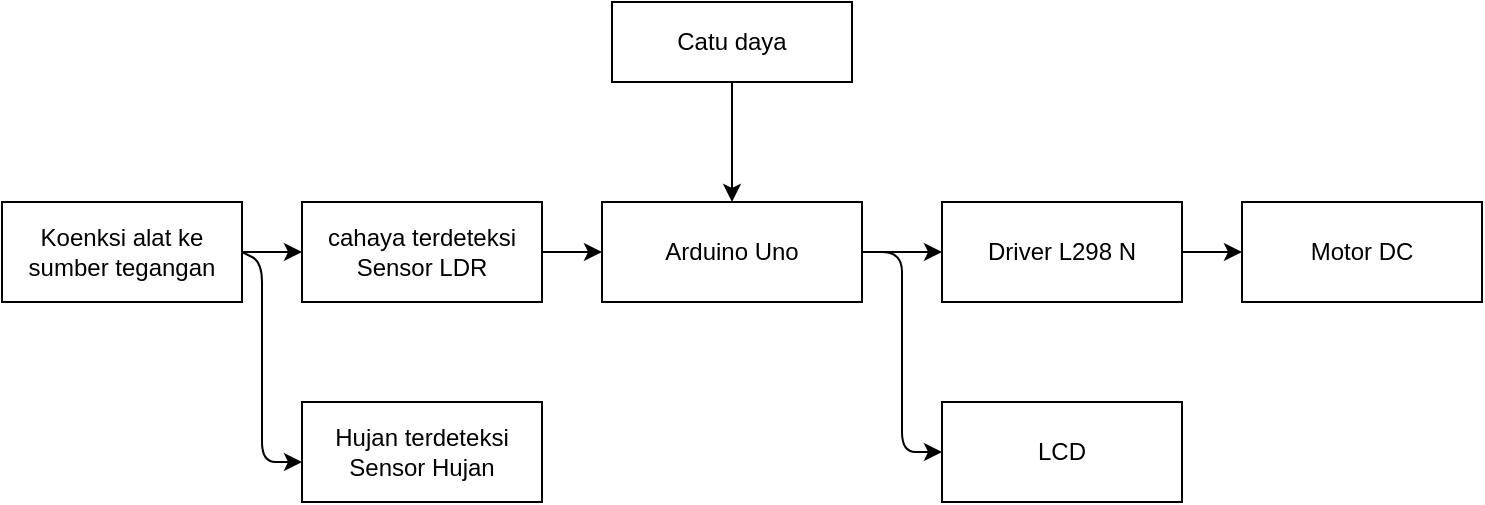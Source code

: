<mxfile version="14.6.13" type="github">
  <diagram id="PuOBSgyeB_reGD1bi1CX" name="Page-1">
    <mxGraphModel dx="202" dy="114" grid="1" gridSize="10" guides="1" tooltips="1" connect="1" arrows="1" fold="1" page="1" pageScale="1" pageWidth="827" pageHeight="1169" math="0" shadow="0">
      <root>
        <mxCell id="0" />
        <mxCell id="1" parent="0" />
        <mxCell id="FCGXPuL1XxX262zVFA1C-1" style="edgeStyle=orthogonalEdgeStyle;rounded=0;orthogonalLoop=1;jettySize=auto;html=1;entryX=0.5;entryY=0;entryDx=0;entryDy=0;" edge="1" parent="1" source="FCGXPuL1XxX262zVFA1C-2" target="FCGXPuL1XxX262zVFA1C-6">
          <mxGeometry relative="1" as="geometry" />
        </mxCell>
        <mxCell id="FCGXPuL1XxX262zVFA1C-2" value="Catu daya" style="rounded=0;whiteSpace=wrap;html=1;" vertex="1" parent="1">
          <mxGeometry x="325" y="150" width="120" height="40" as="geometry" />
        </mxCell>
        <mxCell id="FCGXPuL1XxX262zVFA1C-3" style="edgeStyle=orthogonalEdgeStyle;rounded=0;orthogonalLoop=1;jettySize=auto;html=1;entryX=0;entryY=0.5;entryDx=0;entryDy=0;" edge="1" parent="1" source="FCGXPuL1XxX262zVFA1C-4" target="FCGXPuL1XxX262zVFA1C-6">
          <mxGeometry relative="1" as="geometry" />
        </mxCell>
        <mxCell id="FCGXPuL1XxX262zVFA1C-4" value="cahaya terdeteksi&lt;span style=&quot;color: rgba(0 , 0 , 0 , 0) ; font-family: monospace ; font-size: 0px&quot;&gt;%3CmxGraphModel%3E%3Croot%3E%3CmxCell%20id%3D%220%22%2F%3E%3CmxCell%20id%3D%221%22%20parent%3D%220%22%2F%3E%3CmxCell%20id%3D%222%22%20value%3D%22Catu%20daya%22%20style%3D%22rounded%3D0%3BwhiteSpace%3Dwrap%3Bhtml%3D1%3B%22%20vertex%3D%221%22%20parent%3D%221%22%3E%3CmxGeometry%20x%3D%22325%22%20y%3D%22150%22%20width%3D%22120%22%20height%3D%2240%22%20as%3D%22geometry%22%2F%3E%3C%2FmxCell%3E%3C%2Froot%3E%3C%2FmxGraphModel%3E&lt;/span&gt;&lt;br&gt;Sensor LDR" style="rounded=0;whiteSpace=wrap;html=1;" vertex="1" parent="1">
          <mxGeometry x="170" y="250" width="120" height="50" as="geometry" />
        </mxCell>
        <mxCell id="FCGXPuL1XxX262zVFA1C-5" style="edgeStyle=orthogonalEdgeStyle;rounded=0;orthogonalLoop=1;jettySize=auto;html=1;entryX=0;entryY=0.5;entryDx=0;entryDy=0;" edge="1" parent="1" source="FCGXPuL1XxX262zVFA1C-6" target="FCGXPuL1XxX262zVFA1C-8">
          <mxGeometry relative="1" as="geometry" />
        </mxCell>
        <mxCell id="FCGXPuL1XxX262zVFA1C-6" value="Arduino Uno" style="rounded=0;whiteSpace=wrap;html=1;" vertex="1" parent="1">
          <mxGeometry x="320" y="250" width="130" height="50" as="geometry" />
        </mxCell>
        <mxCell id="FCGXPuL1XxX262zVFA1C-7" style="edgeStyle=orthogonalEdgeStyle;rounded=0;orthogonalLoop=1;jettySize=auto;html=1;entryX=0;entryY=0.5;entryDx=0;entryDy=0;" edge="1" parent="1" source="FCGXPuL1XxX262zVFA1C-8" target="FCGXPuL1XxX262zVFA1C-10">
          <mxGeometry relative="1" as="geometry" />
        </mxCell>
        <mxCell id="FCGXPuL1XxX262zVFA1C-8" value="Driver L298 N" style="rounded=0;whiteSpace=wrap;html=1;" vertex="1" parent="1">
          <mxGeometry x="490" y="250" width="120" height="50" as="geometry" />
        </mxCell>
        <mxCell id="FCGXPuL1XxX262zVFA1C-9" value="LCD" style="rounded=0;whiteSpace=wrap;html=1;" vertex="1" parent="1">
          <mxGeometry x="490" y="350" width="120" height="50" as="geometry" />
        </mxCell>
        <mxCell id="FCGXPuL1XxX262zVFA1C-10" value="Motor DC" style="rounded=0;whiteSpace=wrap;html=1;" vertex="1" parent="1">
          <mxGeometry x="640" y="250" width="120" height="50" as="geometry" />
        </mxCell>
        <mxCell id="FCGXPuL1XxX262zVFA1C-11" value="" style="endArrow=classic;html=1;entryX=0;entryY=0.5;entryDx=0;entryDy=0;exitX=1;exitY=0.5;exitDx=0;exitDy=0;" edge="1" parent="1" source="FCGXPuL1XxX262zVFA1C-6" target="FCGXPuL1XxX262zVFA1C-9">
          <mxGeometry width="50" height="50" relative="1" as="geometry">
            <mxPoint x="470" y="270" as="sourcePoint" />
            <mxPoint x="440" y="320" as="targetPoint" />
            <Array as="points">
              <mxPoint x="470" y="275" />
              <mxPoint x="470" y="375" />
            </Array>
          </mxGeometry>
        </mxCell>
        <mxCell id="FCGXPuL1XxX262zVFA1C-14" style="edgeStyle=orthogonalEdgeStyle;rounded=0;orthogonalLoop=1;jettySize=auto;html=1;entryX=0;entryY=0.5;entryDx=0;entryDy=0;" edge="1" parent="1" source="FCGXPuL1XxX262zVFA1C-12" target="FCGXPuL1XxX262zVFA1C-4">
          <mxGeometry relative="1" as="geometry" />
        </mxCell>
        <mxCell id="FCGXPuL1XxX262zVFA1C-12" value="Koenksi alat ke sumber tegangan" style="rounded=0;whiteSpace=wrap;html=1;" vertex="1" parent="1">
          <mxGeometry x="20" y="250" width="120" height="50" as="geometry" />
        </mxCell>
        <mxCell id="FCGXPuL1XxX262zVFA1C-13" value="Hujan terdeteksi&lt;span style=&quot;color: rgba(0 , 0 , 0 , 0) ; font-family: monospace ; font-size: 0px&quot;&gt;%3CmxGraphModel%3E%3Croot%3E%3CmxCell%20id%3D%220%22%2F%3E%3CmxCell%20id%3D%221%22%20parent%3D%220%22%2F%3E%3CmxCell%20id%3D%222%22%20value%3D%22Catu%20daya%22%20style%3D%22rounded%3D0%3BwhiteSpace%3Dwrap%3Bhtml%3D1%3B%22%20vertex%3D%221%22%20parent%3D%221%22%3E%3CmxGeometry%20x%3D%22325%22%20y%3D%22150%22%20width%3D%22120%22%20height%3D%2240%22%20as%3D%22geometry%22%2F%3E%3C%2FmxCell%3E%3C%2Froot%3E%3C%2FmxGraphModel%3E&lt;/span&gt;&lt;br&gt;Sensor Hujan" style="rounded=0;whiteSpace=wrap;html=1;" vertex="1" parent="1">
          <mxGeometry x="170" y="350" width="120" height="50" as="geometry" />
        </mxCell>
        <mxCell id="FCGXPuL1XxX262zVFA1C-15" value="" style="endArrow=classic;html=1;exitX=1;exitY=0.5;exitDx=0;exitDy=0;" edge="1" parent="1" source="FCGXPuL1XxX262zVFA1C-12">
          <mxGeometry width="50" height="50" relative="1" as="geometry">
            <mxPoint x="140" y="280" as="sourcePoint" />
            <mxPoint x="170" y="380" as="targetPoint" />
            <Array as="points">
              <mxPoint x="150" y="280" />
              <mxPoint x="150" y="380" />
            </Array>
          </mxGeometry>
        </mxCell>
      </root>
    </mxGraphModel>
  </diagram>
</mxfile>
